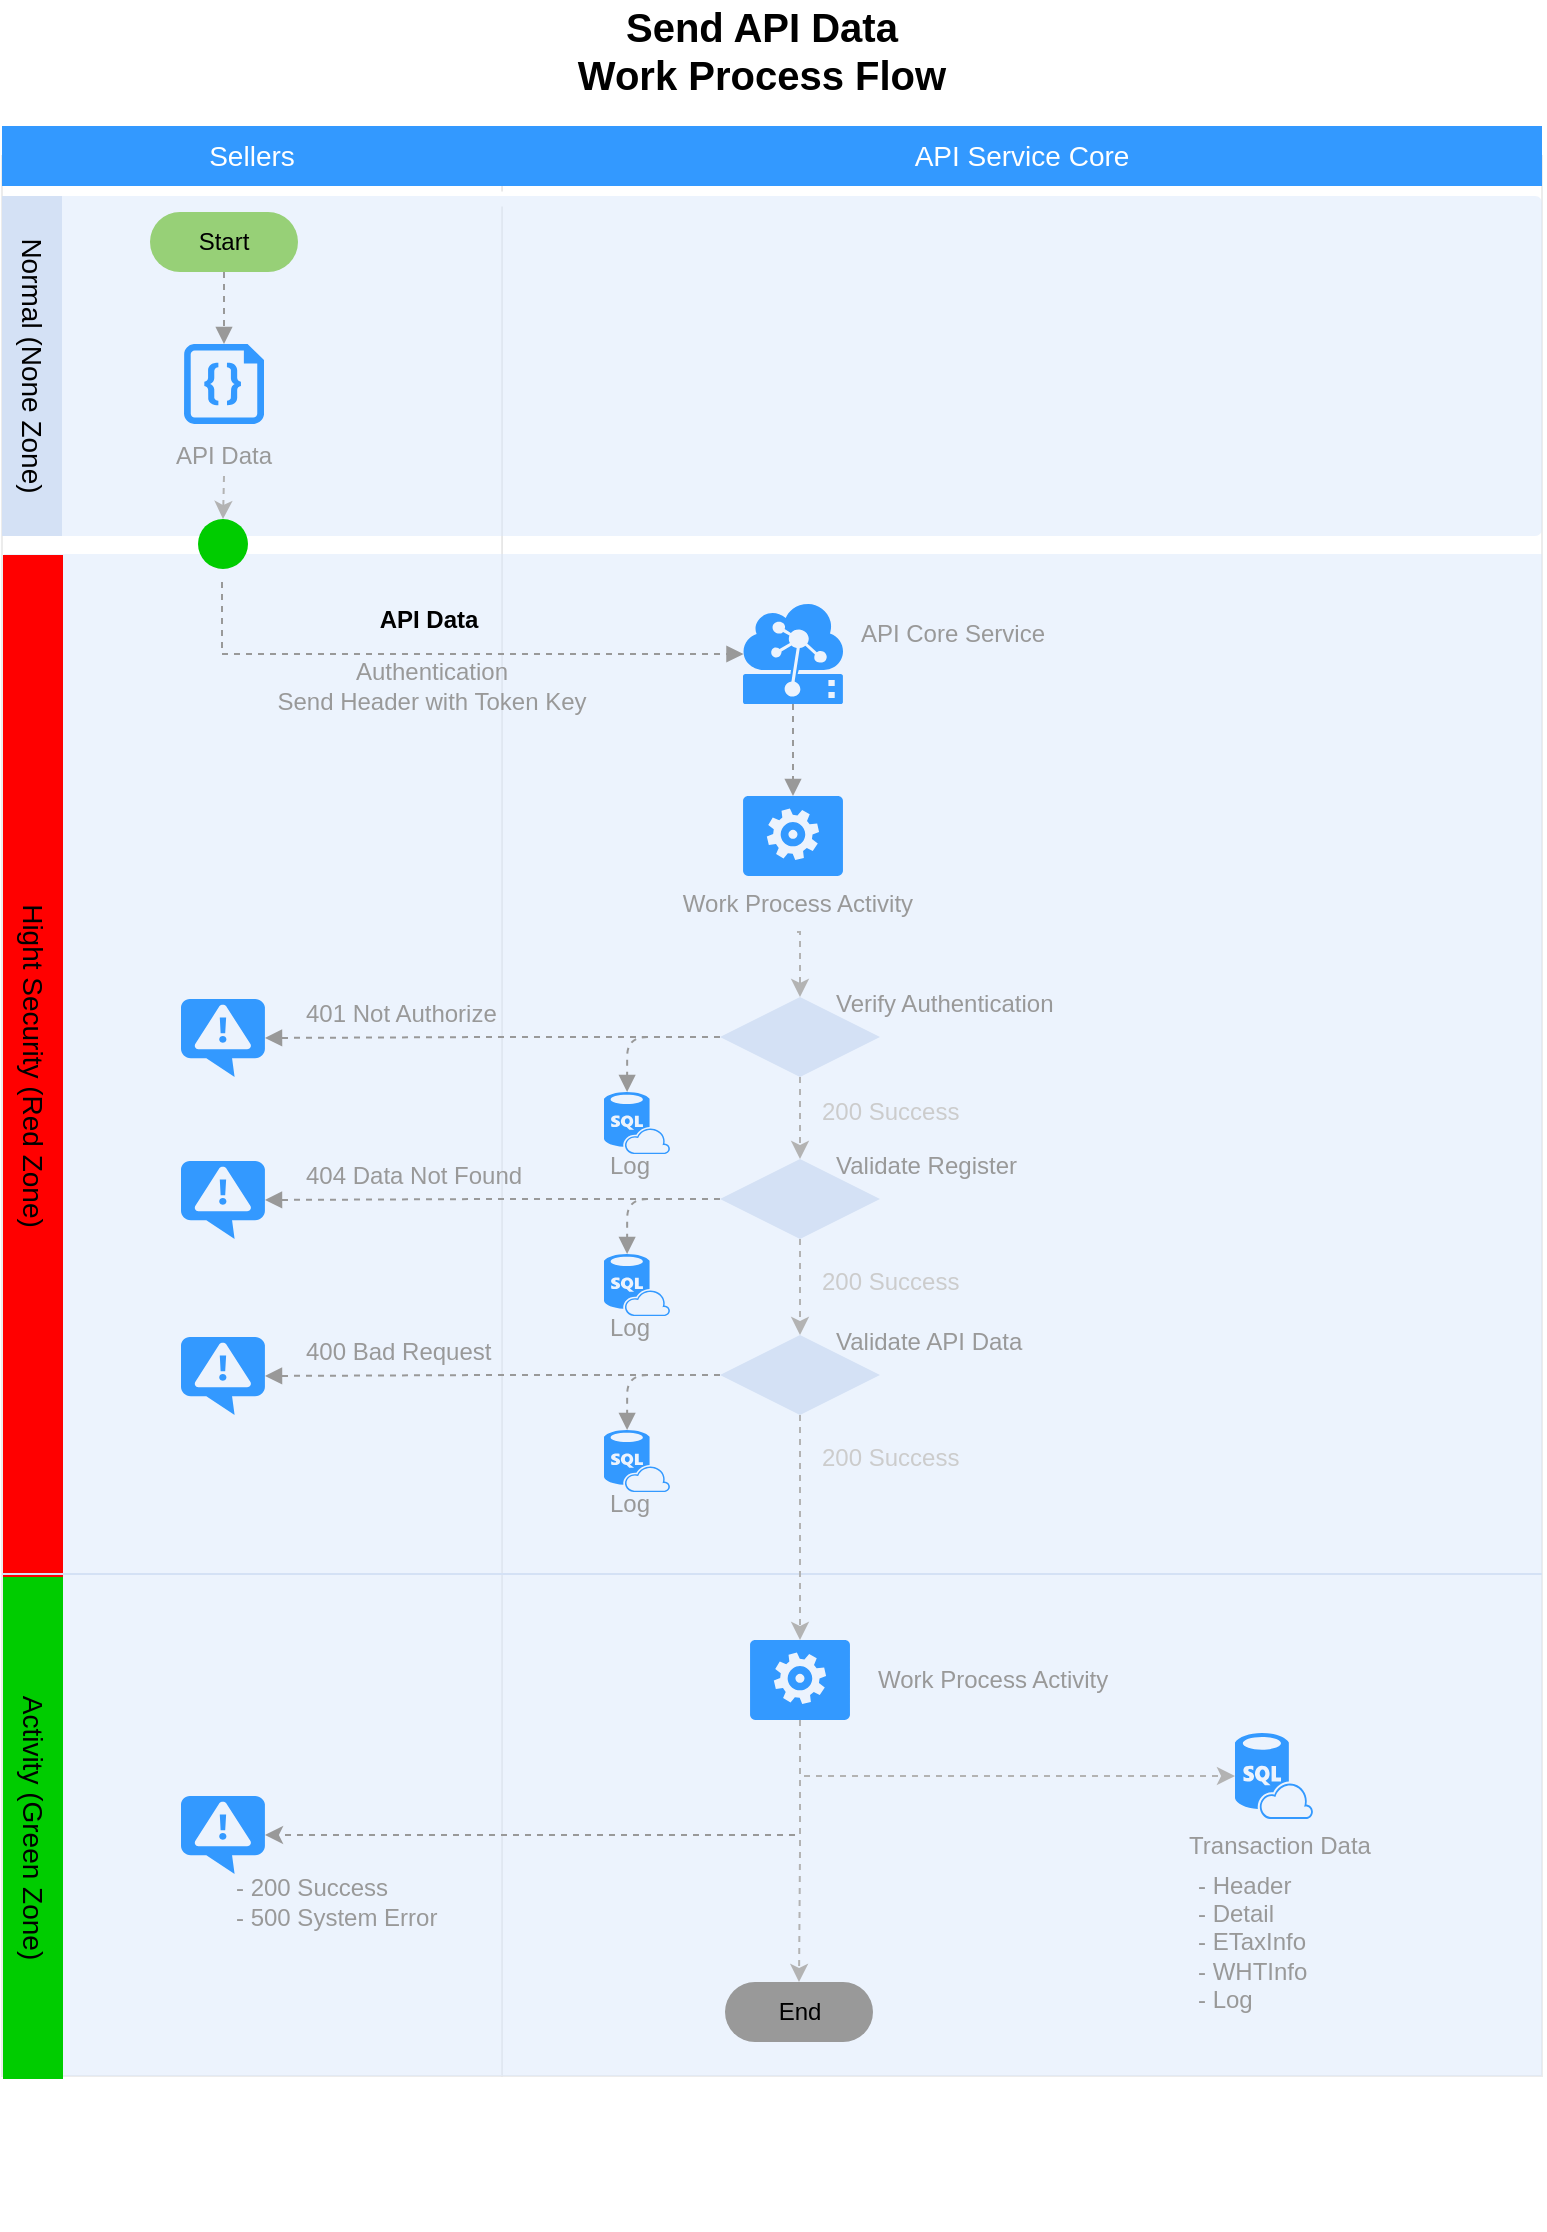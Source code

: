 <mxfile version="10.8.0" type="github"><diagram id="6a731a19-8d31-9384-78a2-239565b7b9f0" name="Page-1"><mxGraphModel dx="585" dy="625" grid="1" gridSize="10" guides="1" tooltips="1" connect="1" arrows="1" fold="1" page="1" pageScale="1" pageWidth="827" pageHeight="1169" background="none" math="0" shadow="0"><root><mxCell id="0"/><mxCell id="1" parent="0"/><mxCell id="mB4sy3g2SSNMeMLBoOsv-2041" value="" style="rounded=1;whiteSpace=wrap;html=1;strokeColor=#E6E6E6;strokeWidth=1;fillColor=#FFFFFF;fontFamily=Helvetica;fontSize=14;fontColor=#FFB366;opacity=75;verticalAlign=top;fontStyle=1;arcSize=0;" parent="1" vertex="1"><mxGeometry x="300" y="90" width="520" height="960" as="geometry"/></mxCell><mxCell id="mB4sy3g2SSNMeMLBoOsv-2042" value="" style="rounded=1;whiteSpace=wrap;html=1;strokeColor=#E6E6E6;strokeWidth=1;fillColor=#FFFFFF;fontFamily=Helvetica;fontSize=14;fontColor=#FFB366;opacity=75;verticalAlign=top;fontStyle=1;arcSize=0;" parent="1" vertex="1"><mxGeometry x="50" y="90" width="250" height="960" as="geometry"/></mxCell><mxCell id="mB4sy3g2SSNMeMLBoOsv-2043" value="" style="shape=mxgraph.arrows.two_way_arrow_horizontal;html=1;verticalLabelPosition=bottom;verticalAlign=top;strokeWidth=2;strokeColor=none;dashed=1;fillColor=#FFFFFF;fontFamily=Verdana;fontSize=12;fontColor=#00BEF2" parent="1" vertex="1"><mxGeometry x="265.5" y="104" width="67" height="15" as="geometry"/></mxCell><mxCell id="mB4sy3g2SSNMeMLBoOsv-2044" value="" style="rounded=1;whiteSpace=wrap;html=1;strokeColor=none;strokeWidth=1;fillColor=#dae8fc;fontSize=12;align=center;arcSize=0;opacity=50;" parent="1" vertex="1"><mxGeometry x="51" y="800" width="769" height="250" as="geometry"/></mxCell><mxCell id="mB4sy3g2SSNMeMLBoOsv-2045" value="" style="rounded=1;whiteSpace=wrap;html=1;strokeColor=none;strokeWidth=1;fillColor=#dae8fc;fontSize=12;align=center;arcSize=0;opacity=50;" parent="1" vertex="1"><mxGeometry x="51" y="289" width="769" height="511" as="geometry"/></mxCell><mxCell id="mB4sy3g2SSNMeMLBoOsv-2046" value="" style="rounded=1;whiteSpace=wrap;html=1;strokeColor=none;strokeWidth=1;fillColor=#dae8fc;fontSize=12;align=center;arcSize=2;opacity=50;" parent="1" vertex="1"><mxGeometry x="50" y="110" width="770" height="170" as="geometry"/></mxCell><mxCell id="mB4sy3g2SSNMeMLBoOsv-2047" value="Send API Data&lt;br&gt;Work Process Flow" style="text;html=1;strokeColor=none;fillColor=none;align=center;verticalAlign=middle;whiteSpace=wrap;rounded=0;fontStyle=1;fontSize=20;" parent="1" vertex="1"><mxGeometry x="275" y="12" width="310" height="50" as="geometry"/></mxCell><mxCell id="mB4sy3g2SSNMeMLBoOsv-2048" style="edgeStyle=orthogonalEdgeStyle;rounded=0;orthogonalLoop=1;jettySize=auto;html=1;exitX=0.5;exitY=1;exitDx=0;exitDy=0;exitPerimeter=0;entryX=0.5;entryY=0;entryDx=0;entryDy=0;dashed=1;startArrow=none;startFill=0;endArrow=block;endFill=1;strokeColor=#999999;entryPerimeter=0;" parent="1" source="mB4sy3g2SSNMeMLBoOsv-2049" target="mB4sy3g2SSNMeMLBoOsv-2091" edge="1"><mxGeometry relative="1" as="geometry"><mxPoint x="446" y="395" as="targetPoint"/></mxGeometry></mxCell><mxCell id="mB4sy3g2SSNMeMLBoOsv-2049" value="" style="shadow=0;dashed=0;html=1;strokeColor=none;labelPosition=center;verticalLabelPosition=bottom;verticalAlign=top;align=center;shape=mxgraph.mscae.cloud.iot_edge;fillColor=#3399FF;pointerEvents=1;fontSize=12;fontColor=#999999;" parent="1" vertex="1"><mxGeometry x="420.5" y="314" width="50" height="50" as="geometry"/></mxCell><mxCell id="mB4sy3g2SSNMeMLBoOsv-2080" style="edgeStyle=orthogonalEdgeStyle;rounded=0;orthogonalLoop=1;jettySize=auto;html=1;exitX=0.5;exitY=1;exitDx=0;exitDy=0;entryX=0.005;entryY=0.5;entryDx=0;entryDy=0;dashed=1;startArrow=none;startFill=0;endArrow=block;endFill=1;strokeColor=#999999;entryPerimeter=0;" parent="1" target="mB4sy3g2SSNMeMLBoOsv-2049" edge="1"><mxGeometry relative="1" as="geometry"><mxPoint x="378" y="341" as="targetPoint"/><mxPoint x="160" y="303" as="sourcePoint"/><Array as="points"><mxPoint x="160" y="339"/></Array></mxGeometry></mxCell><mxCell id="mB4sy3g2SSNMeMLBoOsv-2085" value="API Data&lt;br&gt;" style="text;html=1;strokeColor=none;fillColor=none;align=center;verticalAlign=middle;whiteSpace=wrap;rounded=0;fontSize=12;fontColor=#000000;fontStyle=1" parent="1" vertex="1"><mxGeometry x="167" y="305" width="193" height="34" as="geometry"/></mxCell><mxCell id="mB4sy3g2SSNMeMLBoOsv-2086" value="API Core Service" style="text;html=1;strokeColor=none;fillColor=none;align=center;verticalAlign=middle;whiteSpace=wrap;rounded=0;fontSize=12;fontColor=#999999;" parent="1" vertex="1"><mxGeometry x="475" y="314.5" width="101" height="29" as="geometry"/></mxCell><mxCell id="mB4sy3g2SSNMeMLBoOsv-2090" value="" style="group" parent="1" vertex="1" connectable="0"><mxGeometry x="367.5" y="442" width="160" height="72" as="geometry"/></mxCell><mxCell id="mB4sy3g2SSNMeMLBoOsv-2091" value="" style="verticalLabelPosition=bottom;html=1;verticalAlign=top;align=center;strokeColor=none;fillColor=#3399FF;shape=mxgraph.azure.worker_role;fontSize=12;fontColor=#999999;" parent="mB4sy3g2SSNMeMLBoOsv-2090" vertex="1"><mxGeometry x="53" y="-32" width="50" height="40" as="geometry"/></mxCell><mxCell id="mB4sy3g2SSNMeMLBoOsv-2092" value="Work Process Activity&lt;br&gt;" style="text;html=1;strokeColor=none;fillColor=none;align=center;verticalAlign=middle;whiteSpace=wrap;rounded=0;fontSize=12;fontColor=#999999;" parent="mB4sy3g2SSNMeMLBoOsv-2090" vertex="1"><mxGeometry y="7" width="160" height="29" as="geometry"/></mxCell><mxCell id="mB4sy3g2SSNMeMLBoOsv-2095" style="edgeStyle=orthogonalEdgeStyle;rounded=0;orthogonalLoop=1;jettySize=auto;html=1;exitX=0.5;exitY=1;exitDx=0;exitDy=0;entryX=0.5;entryY=0;entryDx=0;entryDy=0;entryPerimeter=0;dashed=1;startArrow=none;startFill=0;endArrow=block;endFill=1;strokeColor=#999999;fontColor=#000000;" parent="1" source="mB4sy3g2SSNMeMLBoOsv-2096" target="mB4sy3g2SSNMeMLBoOsv-2145" edge="1"><mxGeometry relative="1" as="geometry"><mxPoint x="161" y="181" as="targetPoint"/></mxGeometry></mxCell><mxCell id="mB4sy3g2SSNMeMLBoOsv-2096" value="Start" style="rounded=1;whiteSpace=wrap;html=1;fontColor=#000000;align=center;arcSize=50;labelBackgroundColor=none;fillColor=#97D077;strokeColor=none;" parent="1" vertex="1"><mxGeometry x="124" y="118" width="74" height="30" as="geometry"/></mxCell><mxCell id="mB4sy3g2SSNMeMLBoOsv-2098" value="Hight Security (Red Zone)" style="whiteSpace=wrap;html=1;dashed=1;strokeColor=none;strokeWidth=2;fillColor=#FF0000;fontFamily=Helvetica;fontSize=14;fontColor=#000000;fontStyle=0;rotation=90;" parent="1" vertex="1"><mxGeometry x="-190" y="530" width="511" height="30" as="geometry"/></mxCell><mxCell id="mB4sy3g2SSNMeMLBoOsv-2108" value="" style="ellipse;whiteSpace=wrap;html=1;aspect=fixed;fillColor=#00CC00;fontColor=#000000;align=center;strokeColor=none;" parent="1" vertex="1"><mxGeometry x="148" y="271.5" width="25" height="25" as="geometry"/></mxCell><mxCell id="mB4sy3g2SSNMeMLBoOsv-2110" value="Activity (Green Zone)" style="whiteSpace=wrap;html=1;dashed=1;strokeColor=none;strokeWidth=2;fillColor=#00CC00;fontFamily=Helvetica;fontSize=14;fontColor=#000000;fontStyle=0;rotation=90;" parent="1" vertex="1"><mxGeometry x="-60" y="911" width="251" height="30" as="geometry"/></mxCell><mxCell id="mB4sy3g2SSNMeMLBoOsv-2111" value="Sellers" style="whiteSpace=wrap;html=1;dashed=1;strokeColor=none;strokeWidth=2;fillColor=#3399FF;fontFamily=Helvetica;fontSize=14;fontColor=#FFFFFF;fontStyle=0" parent="1" vertex="1"><mxGeometry x="50" y="75" width="250" height="30" as="geometry"/></mxCell><mxCell id="mB4sy3g2SSNMeMLBoOsv-2112" value="API Service Core" style="whiteSpace=wrap;html=1;dashed=1;strokeColor=none;strokeWidth=2;fillColor=#3399FF;fontFamily=Helvetica;fontSize=14;fontColor=#FFFFFF;fontStyle=0" parent="1" vertex="1"><mxGeometry x="300" y="75" width="520" height="30" as="geometry"/></mxCell><mxCell id="mB4sy3g2SSNMeMLBoOsv-2113" value="Normal (None Zone)" style="whiteSpace=wrap;html=1;dashed=1;strokeColor=none;strokeWidth=2;fillColor=#D4E1F5;fontFamily=Helvetica;fontSize=14;fontColor=#000000;fontStyle=0;rotation=90;" parent="1" vertex="1"><mxGeometry x="-20" y="180" width="170" height="30" as="geometry"/></mxCell><mxCell id="mB4sy3g2SSNMeMLBoOsv-2116" value="" style="group" parent="1" vertex="1" connectable="0"><mxGeometry x="333" y="898.5" width="160" height="72" as="geometry"/></mxCell><mxCell id="mB4sy3g2SSNMeMLBoOsv-2118" value="" style="group" parent="1" vertex="1" connectable="0"><mxGeometry x="551.5" y="1048" width="108" height="79" as="geometry"/></mxCell><mxCell id="mB4sy3g2SSNMeMLBoOsv-2120" style="edgeStyle=orthogonalEdgeStyle;rounded=0;orthogonalLoop=1;jettySize=auto;html=1;exitX=0.5;exitY=1;exitDx=0;exitDy=0;entryX=1;entryY=0.5;entryDx=0;entryDy=0;entryPerimeter=0;dashed=1;strokeColor=#999999;fontColor=#00CC00;exitPerimeter=0;" parent="1" source="mB4sy3g2SSNMeMLBoOsv-2117" target="mB4sy3g2SSNMeMLBoOsv-2131" edge="1"><mxGeometry relative="1" as="geometry"/></mxCell><mxCell id="mB4sy3g2SSNMeMLBoOsv-2122" value="Work Process Activity&lt;br&gt;" style="text;html=1;strokeColor=none;fillColor=none;align=left;verticalAlign=middle;whiteSpace=wrap;rounded=0;fontSize=12;fontColor=#999999;" parent="1" vertex="1"><mxGeometry x="485.5" y="837.5" width="160" height="29" as="geometry"/></mxCell><mxCell id="mB4sy3g2SSNMeMLBoOsv-2123" value="Transaction Data" style="text;html=1;strokeColor=none;fillColor=none;align=center;verticalAlign=middle;whiteSpace=wrap;rounded=0;fontSize=12;fontColor=#999999;" parent="1" vertex="1"><mxGeometry x="634.5" y="920.5" width="108" height="29" as="geometry"/></mxCell><mxCell id="mB4sy3g2SSNMeMLBoOsv-2124" value="" style="verticalLabelPosition=bottom;html=1;verticalAlign=top;align=center;strokeColor=none;fillColor=#3399FF;shape=mxgraph.azure.sql_database_sql_azure;fontSize=12;fontColor=#999999;" parent="1" vertex="1"><mxGeometry x="666.5" y="878.5" width="39" height="43" as="geometry"/></mxCell><mxCell id="mB4sy3g2SSNMeMLBoOsv-2131" value="" style="verticalLabelPosition=bottom;html=1;verticalAlign=top;align=center;strokeColor=none;fillColor=#3399FF;shape=mxgraph.azure.notification_topic;fontSize=12;fontColor=#999999;" parent="1" vertex="1"><mxGeometry x="139.5" y="910" width="42" height="39" as="geometry"/></mxCell><mxCell id="mB4sy3g2SSNMeMLBoOsv-2132" value="- 200 Success&lt;br&gt;- 500 System Error&lt;br&gt;" style="text;html=1;strokeColor=none;fillColor=none;align=left;verticalAlign=middle;whiteSpace=wrap;rounded=0;fontSize=12;fontColor=#999999;" parent="1" vertex="1"><mxGeometry x="165" y="945" width="143" height="35" as="geometry"/></mxCell><mxCell id="mB4sy3g2SSNMeMLBoOsv-2140" value="Authentication&lt;br&gt;Send Header with Token Key" style="text;html=1;strokeColor=none;fillColor=none;align=center;verticalAlign=middle;whiteSpace=wrap;rounded=0;fontSize=12;fontColor=#999999;" parent="1" vertex="1"><mxGeometry x="180" y="339" width="170" height="31" as="geometry"/></mxCell><mxCell id="mB4sy3g2SSNMeMLBoOsv-2142" value="" style="endArrow=none;html=1;strokeColor=#D4E1F5;fontColor=#000000;" parent="1" edge="1"><mxGeometry width="50" height="50" relative="1" as="geometry"><mxPoint x="50" y="799" as="sourcePoint"/><mxPoint x="820" y="799" as="targetPoint"/></mxGeometry></mxCell><mxCell id="mB4sy3g2SSNMeMLBoOsv-2143" value="" style="group" parent="1" vertex="1" connectable="0"><mxGeometry x="126" y="164" width="70" height="86" as="geometry"/></mxCell><mxCell id="mB4sy3g2SSNMeMLBoOsv-2144" value="API Data" style="text;html=1;strokeColor=none;fillColor=none;align=center;verticalAlign=middle;whiteSpace=wrap;rounded=0;fontSize=12;fontColor=#999999;rotation=0;" parent="mB4sy3g2SSNMeMLBoOsv-2143" vertex="1"><mxGeometry y="66" width="70" height="20" as="geometry"/></mxCell><mxCell id="mB4sy3g2SSNMeMLBoOsv-2145" value="" style="verticalLabelPosition=bottom;html=1;verticalAlign=top;align=center;strokeColor=none;fillColor=#3399FF;shape=mxgraph.azure.code_file;pointerEvents=1;fontSize=12;fontColor=#999999;" parent="mB4sy3g2SSNMeMLBoOsv-2143" vertex="1"><mxGeometry x="15" y="20" width="40" height="40" as="geometry"/></mxCell><mxCell id="mB4sy3g2SSNMeMLBoOsv-2148" style="edgeStyle=orthogonalEdgeStyle;rounded=0;orthogonalLoop=1;jettySize=auto;html=1;exitX=0.5;exitY=1;exitDx=0;exitDy=0;entryX=0.5;entryY=0;entryDx=0;entryDy=0;dashed=1;strokeColor=#B3B3B3;" parent="1" source="mB4sy3g2SSNMeMLBoOsv-2144" target="mB4sy3g2SSNMeMLBoOsv-2108" edge="1"><mxGeometry relative="1" as="geometry"/></mxCell><mxCell id="mB4sy3g2SSNMeMLBoOsv-2149" style="edgeStyle=orthogonalEdgeStyle;rounded=1;orthogonalLoop=1;jettySize=auto;html=1;exitX=0;exitY=0.5;exitDx=0;exitDy=0;dashed=1;startArrow=none;startFill=0;endArrow=block;endFill=1;strokeColor=#999999;fontSize=12;fontColor=#999999;" parent="1" source="mB4sy3g2SSNMeMLBoOsv-2151" target="mB4sy3g2SSNMeMLBoOsv-2154" edge="1"><mxGeometry relative="1" as="geometry"/></mxCell><mxCell id="mB4sy3g2SSNMeMLBoOsv-2150" style="edgeStyle=orthogonalEdgeStyle;rounded=1;orthogonalLoop=1;jettySize=auto;html=1;exitX=0;exitY=0.5;exitDx=0;exitDy=0;entryX=0.35;entryY=0;entryDx=0;entryDy=0;entryPerimeter=0;dashed=1;startArrow=none;startFill=0;endArrow=block;endFill=1;strokeColor=#999999;fontSize=12;fontColor=#999999;" parent="1" source="mB4sy3g2SSNMeMLBoOsv-2151" target="mB4sy3g2SSNMeMLBoOsv-2158" edge="1"><mxGeometry relative="1" as="geometry"/></mxCell><mxCell id="mB4sy3g2SSNMeMLBoOsv-2173" style="edgeStyle=orthogonalEdgeStyle;rounded=0;orthogonalLoop=1;jettySize=auto;html=1;exitX=0.5;exitY=1;exitDx=0;exitDy=0;entryX=0.5;entryY=0;entryDx=0;entryDy=0;dashed=1;strokeColor=#B3B3B3;" parent="1" source="mB4sy3g2SSNMeMLBoOsv-2151" target="mB4sy3g2SSNMeMLBoOsv-2164" edge="1"><mxGeometry relative="1" as="geometry"/></mxCell><mxCell id="mB4sy3g2SSNMeMLBoOsv-2151" value="" style="rhombus;whiteSpace=wrap;html=1;strokeColor=none;strokeWidth=1;fillColor=#D4E1F5;fontSize=12;fontColor=#999999;align=left;" parent="1" vertex="1"><mxGeometry x="409" y="510.5" width="80" height="40" as="geometry"/></mxCell><mxCell id="mB4sy3g2SSNMeMLBoOsv-2152" value="200 Success" style="text;html=1;strokeColor=none;fillColor=none;align=left;verticalAlign=middle;whiteSpace=wrap;rounded=0;fontSize=12;fontColor=#CCCCCC;" parent="1" vertex="1"><mxGeometry x="457.5" y="557.5" width="89" height="20" as="geometry"/></mxCell><mxCell id="mB4sy3g2SSNMeMLBoOsv-2153" value="&lt;span&gt;Verify Authentication&lt;/span&gt;" style="text;html=1;strokeColor=none;fillColor=none;align=left;verticalAlign=middle;whiteSpace=wrap;rounded=0;fontSize=12;fontColor=#999999;" parent="1" vertex="1"><mxGeometry x="465" y="503.5" width="132" height="20" as="geometry"/></mxCell><mxCell id="mB4sy3g2SSNMeMLBoOsv-2154" value="" style="verticalLabelPosition=bottom;html=1;verticalAlign=top;align=center;strokeColor=none;fillColor=#3399FF;shape=mxgraph.azure.notification_topic;fontSize=12;fontColor=#999999;" parent="1" vertex="1"><mxGeometry x="139.5" y="511.5" width="42" height="39" as="geometry"/></mxCell><mxCell id="mB4sy3g2SSNMeMLBoOsv-2155" value="401 Not Authorize" style="text;html=1;strokeColor=none;fillColor=none;align=left;verticalAlign=middle;whiteSpace=wrap;rounded=0;fontSize=12;fontColor=#999999;" parent="1" vertex="1"><mxGeometry x="200" y="509" width="116" height="20" as="geometry"/></mxCell><mxCell id="mB4sy3g2SSNMeMLBoOsv-2159" style="edgeStyle=orthogonalEdgeStyle;rounded=0;orthogonalLoop=1;jettySize=auto;html=1;exitX=0.5;exitY=1;exitDx=0;exitDy=0;entryX=0.5;entryY=0;entryDx=0;entryDy=0;dashed=1;strokeColor=#B3B3B3;" parent="1" source="mB4sy3g2SSNMeMLBoOsv-2092" target="mB4sy3g2SSNMeMLBoOsv-2151" edge="1"><mxGeometry relative="1" as="geometry"/></mxCell><mxCell id="mB4sy3g2SSNMeMLBoOsv-2160" value="" style="group" parent="1" vertex="1" connectable="0"><mxGeometry x="342.5" y="531" width="40" height="53.5" as="geometry"/></mxCell><mxCell id="mB4sy3g2SSNMeMLBoOsv-2156" value="" style="group" parent="mB4sy3g2SSNMeMLBoOsv-2160" vertex="1" connectable="0"><mxGeometry width="40" height="53.5" as="geometry"/></mxCell><mxCell id="mB4sy3g2SSNMeMLBoOsv-2157" value="Log" style="text;html=1;strokeColor=none;fillColor=none;align=center;verticalAlign=middle;whiteSpace=wrap;rounded=0;fontSize=12;fontColor=#999999;" parent="mB4sy3g2SSNMeMLBoOsv-2156" vertex="1"><mxGeometry x="1.5" y="49.5" width="40" height="29" as="geometry"/></mxCell><mxCell id="mB4sy3g2SSNMeMLBoOsv-2158" value="" style="verticalLabelPosition=bottom;html=1;verticalAlign=top;align=center;strokeColor=none;fillColor=#3399FF;shape=mxgraph.azure.sql_database_sql_azure;fontSize=12;fontColor=#999999;" parent="mB4sy3g2SSNMeMLBoOsv-2156" vertex="1"><mxGeometry x="8.5" y="27" width="33" height="31" as="geometry"/></mxCell><mxCell id="mB4sy3g2SSNMeMLBoOsv-2162" style="edgeStyle=orthogonalEdgeStyle;rounded=1;orthogonalLoop=1;jettySize=auto;html=1;exitX=0;exitY=0.5;exitDx=0;exitDy=0;dashed=1;startArrow=none;startFill=0;endArrow=block;endFill=1;strokeColor=#999999;fontSize=12;fontColor=#999999;" parent="1" source="mB4sy3g2SSNMeMLBoOsv-2164" target="mB4sy3g2SSNMeMLBoOsv-2167" edge="1"><mxGeometry relative="1" as="geometry"/></mxCell><mxCell id="mB4sy3g2SSNMeMLBoOsv-2163" style="edgeStyle=orthogonalEdgeStyle;rounded=1;orthogonalLoop=1;jettySize=auto;html=1;exitX=0;exitY=0.5;exitDx=0;exitDy=0;entryX=0.35;entryY=0;entryDx=0;entryDy=0;entryPerimeter=0;dashed=1;startArrow=none;startFill=0;endArrow=block;endFill=1;strokeColor=#999999;fontSize=12;fontColor=#999999;" parent="1" source="mB4sy3g2SSNMeMLBoOsv-2164" target="mB4sy3g2SSNMeMLBoOsv-2172" edge="1"><mxGeometry relative="1" as="geometry"/></mxCell><mxCell id="mB4sy3g2SSNMeMLBoOsv-2186" style="edgeStyle=orthogonalEdgeStyle;rounded=0;orthogonalLoop=1;jettySize=auto;html=1;exitX=0.5;exitY=1;exitDx=0;exitDy=0;dashed=1;strokeColor=#B3B3B3;fontColor=#CCCCCC;" parent="1" source="mB4sy3g2SSNMeMLBoOsv-2164" target="mB4sy3g2SSNMeMLBoOsv-2177" edge="1"><mxGeometry relative="1" as="geometry"/></mxCell><mxCell id="mB4sy3g2SSNMeMLBoOsv-2164" value="" style="rhombus;whiteSpace=wrap;html=1;strokeColor=none;strokeWidth=1;fillColor=#D4E1F5;fontSize=12;fontColor=#999999;align=left;" parent="1" vertex="1"><mxGeometry x="409" y="591.5" width="80" height="40" as="geometry"/></mxCell><mxCell id="mB4sy3g2SSNMeMLBoOsv-2165" value="200 Success" style="text;html=1;strokeColor=none;fillColor=none;align=left;verticalAlign=middle;whiteSpace=wrap;rounded=0;fontSize=12;fontColor=#CCCCCC;" parent="1" vertex="1"><mxGeometry x="457.5" y="642.5" width="89" height="20" as="geometry"/></mxCell><mxCell id="mB4sy3g2SSNMeMLBoOsv-2166" value="Validate Register" style="text;html=1;strokeColor=none;fillColor=none;align=left;verticalAlign=middle;whiteSpace=wrap;rounded=0;fontSize=12;fontColor=#999999;" parent="1" vertex="1"><mxGeometry x="465" y="585" width="115" height="20" as="geometry"/></mxCell><mxCell id="mB4sy3g2SSNMeMLBoOsv-2167" value="" style="verticalLabelPosition=bottom;html=1;verticalAlign=top;align=center;strokeColor=none;fillColor=#3399FF;shape=mxgraph.azure.notification_topic;fontSize=12;fontColor=#999999;" parent="1" vertex="1"><mxGeometry x="139.5" y="592.5" width="42" height="39" as="geometry"/></mxCell><mxCell id="mB4sy3g2SSNMeMLBoOsv-2168" value="404 Data Not Found" style="text;html=1;strokeColor=none;fillColor=none;align=left;verticalAlign=middle;whiteSpace=wrap;rounded=0;fontSize=12;fontColor=#999999;" parent="1" vertex="1"><mxGeometry x="200" y="590" width="122" height="20" as="geometry"/></mxCell><mxCell id="mB4sy3g2SSNMeMLBoOsv-2169" value="" style="group" parent="1" vertex="1" connectable="0"><mxGeometry x="342.5" y="612" width="40" height="53.5" as="geometry"/></mxCell><mxCell id="mB4sy3g2SSNMeMLBoOsv-2170" value="" style="group" parent="mB4sy3g2SSNMeMLBoOsv-2169" vertex="1" connectable="0"><mxGeometry width="40" height="53.5" as="geometry"/></mxCell><mxCell id="mB4sy3g2SSNMeMLBoOsv-2171" value="Log" style="text;html=1;strokeColor=none;fillColor=none;align=center;verticalAlign=middle;whiteSpace=wrap;rounded=0;fontSize=12;fontColor=#999999;" parent="mB4sy3g2SSNMeMLBoOsv-2170" vertex="1"><mxGeometry x="1.5" y="49.5" width="40" height="29" as="geometry"/></mxCell><mxCell id="mB4sy3g2SSNMeMLBoOsv-2172" value="" style="verticalLabelPosition=bottom;html=1;verticalAlign=top;align=center;strokeColor=none;fillColor=#3399FF;shape=mxgraph.azure.sql_database_sql_azure;fontSize=12;fontColor=#999999;" parent="mB4sy3g2SSNMeMLBoOsv-2170" vertex="1"><mxGeometry x="8.5" y="27" width="33" height="31" as="geometry"/></mxCell><mxCell id="mB4sy3g2SSNMeMLBoOsv-2175" style="edgeStyle=orthogonalEdgeStyle;rounded=1;orthogonalLoop=1;jettySize=auto;html=1;exitX=0;exitY=0.5;exitDx=0;exitDy=0;dashed=1;startArrow=none;startFill=0;endArrow=block;endFill=1;strokeColor=#999999;fontSize=12;fontColor=#999999;" parent="1" source="mB4sy3g2SSNMeMLBoOsv-2177" target="mB4sy3g2SSNMeMLBoOsv-2180" edge="1"><mxGeometry relative="1" as="geometry"/></mxCell><mxCell id="mB4sy3g2SSNMeMLBoOsv-2176" style="edgeStyle=orthogonalEdgeStyle;rounded=1;orthogonalLoop=1;jettySize=auto;html=1;exitX=0;exitY=0.5;exitDx=0;exitDy=0;entryX=0.35;entryY=0;entryDx=0;entryDy=0;entryPerimeter=0;dashed=1;startArrow=none;startFill=0;endArrow=block;endFill=1;strokeColor=#999999;fontSize=12;fontColor=#999999;" parent="1" source="mB4sy3g2SSNMeMLBoOsv-2177" target="mB4sy3g2SSNMeMLBoOsv-2185" edge="1"><mxGeometry relative="1" as="geometry"/></mxCell><mxCell id="mB4sy3g2SSNMeMLBoOsv-2188" style="edgeStyle=orthogonalEdgeStyle;rounded=0;orthogonalLoop=1;jettySize=auto;html=1;exitX=0.5;exitY=1;exitDx=0;exitDy=0;entryX=0.5;entryY=0;entryDx=0;entryDy=0;entryPerimeter=0;dashed=1;strokeColor=#B3B3B3;fontColor=#CCCCCC;" parent="1" source="mB4sy3g2SSNMeMLBoOsv-2177" target="mB4sy3g2SSNMeMLBoOsv-2117" edge="1"><mxGeometry relative="1" as="geometry"/></mxCell><mxCell id="mB4sy3g2SSNMeMLBoOsv-2177" value="" style="rhombus;whiteSpace=wrap;html=1;strokeColor=none;strokeWidth=1;fillColor=#D4E1F5;fontSize=12;fontColor=#999999;align=left;" parent="1" vertex="1"><mxGeometry x="409" y="679.5" width="80" height="40" as="geometry"/></mxCell><mxCell id="mB4sy3g2SSNMeMLBoOsv-2178" value="200 Success" style="text;html=1;strokeColor=none;fillColor=none;align=left;verticalAlign=middle;whiteSpace=wrap;rounded=0;fontSize=12;fontColor=#CCCCCC;" parent="1" vertex="1"><mxGeometry x="457.5" y="730.5" width="89" height="20" as="geometry"/></mxCell><mxCell id="mB4sy3g2SSNMeMLBoOsv-2179" value="Validate API Data" style="text;html=1;strokeColor=none;fillColor=none;align=left;verticalAlign=middle;whiteSpace=wrap;rounded=0;fontSize=12;fontColor=#999999;" parent="1" vertex="1"><mxGeometry x="465" y="672.5" width="132" height="20" as="geometry"/></mxCell><mxCell id="mB4sy3g2SSNMeMLBoOsv-2180" value="" style="verticalLabelPosition=bottom;html=1;verticalAlign=top;align=center;strokeColor=none;fillColor=#3399FF;shape=mxgraph.azure.notification_topic;fontSize=12;fontColor=#999999;" parent="1" vertex="1"><mxGeometry x="139.5" y="680.5" width="42" height="39" as="geometry"/></mxCell><mxCell id="mB4sy3g2SSNMeMLBoOsv-2181" value="400 Bad Request" style="text;html=1;strokeColor=none;fillColor=none;align=left;verticalAlign=middle;whiteSpace=wrap;rounded=0;fontSize=12;fontColor=#999999;" parent="1" vertex="1"><mxGeometry x="200" y="678" width="122" height="20" as="geometry"/></mxCell><mxCell id="mB4sy3g2SSNMeMLBoOsv-2182" value="" style="group" parent="1" vertex="1" connectable="0"><mxGeometry x="342.5" y="700" width="40" height="53.5" as="geometry"/></mxCell><mxCell id="mB4sy3g2SSNMeMLBoOsv-2183" value="" style="group" parent="mB4sy3g2SSNMeMLBoOsv-2182" vertex="1" connectable="0"><mxGeometry width="40" height="53.5" as="geometry"/></mxCell><mxCell id="mB4sy3g2SSNMeMLBoOsv-2184" value="Log" style="text;html=1;strokeColor=none;fillColor=none;align=center;verticalAlign=middle;whiteSpace=wrap;rounded=0;fontSize=12;fontColor=#999999;" parent="mB4sy3g2SSNMeMLBoOsv-2183" vertex="1"><mxGeometry x="1.5" y="49.5" width="40" height="29" as="geometry"/></mxCell><mxCell id="mB4sy3g2SSNMeMLBoOsv-2185" value="" style="verticalLabelPosition=bottom;html=1;verticalAlign=top;align=center;strokeColor=none;fillColor=#3399FF;shape=mxgraph.azure.sql_database_sql_azure;fontSize=12;fontColor=#999999;" parent="mB4sy3g2SSNMeMLBoOsv-2183" vertex="1"><mxGeometry x="8.5" y="27" width="33" height="31" as="geometry"/></mxCell><mxCell id="mB4sy3g2SSNMeMLBoOsv-2094" value="End" style="rounded=1;whiteSpace=wrap;html=1;fontColor=#000000;align=center;arcSize=50;labelBackgroundColor=none;fillColor=#999999;strokeColor=none;" parent="1" vertex="1"><mxGeometry x="411.5" y="1003" width="74" height="30" as="geometry"/></mxCell><mxCell id="mB4sy3g2SSNMeMLBoOsv-2189" style="edgeStyle=orthogonalEdgeStyle;rounded=0;orthogonalLoop=1;jettySize=auto;html=1;exitX=0.5;exitY=1;exitDx=0;exitDy=0;exitPerimeter=0;entryX=0;entryY=0.5;entryDx=0;entryDy=0;entryPerimeter=0;dashed=1;startArrow=none;startFill=0;strokeColor=#B3B3B3;fontColor=#CCCCCC;" parent="1" source="mB4sy3g2SSNMeMLBoOsv-2117" target="mB4sy3g2SSNMeMLBoOsv-2124" edge="1"><mxGeometry relative="1" as="geometry"/></mxCell><mxCell id="mB4sy3g2SSNMeMLBoOsv-2190" style="edgeStyle=orthogonalEdgeStyle;rounded=0;orthogonalLoop=1;jettySize=auto;html=1;exitX=0.5;exitY=1;exitDx=0;exitDy=0;exitPerimeter=0;dashed=1;startArrow=none;startFill=0;strokeColor=#B3B3B3;fontColor=#CCCCCC;" parent="1" source="mB4sy3g2SSNMeMLBoOsv-2117" target="mB4sy3g2SSNMeMLBoOsv-2094" edge="1"><mxGeometry relative="1" as="geometry"/></mxCell><mxCell id="mB4sy3g2SSNMeMLBoOsv-2117" value="" style="verticalLabelPosition=bottom;html=1;verticalAlign=top;align=center;strokeColor=none;fillColor=#3399FF;shape=mxgraph.azure.worker_role;fontSize=12;fontColor=#999999;" parent="1" vertex="1"><mxGeometry x="424" y="832" width="50" height="40" as="geometry"/></mxCell><mxCell id="mB4sy3g2SSNMeMLBoOsv-2191" value="- Header&lt;br&gt;- Detail&lt;br&gt;- ETaxInfo&lt;br&gt;- WHTInfo&lt;br&gt;- Log&lt;br&gt;" style="text;html=1;strokeColor=none;fillColor=none;align=left;verticalAlign=middle;whiteSpace=wrap;rounded=0;fontSize=12;fontColor=#999999;" parent="1" vertex="1"><mxGeometry x="646" y="946" width="103" height="74" as="geometry"/></mxCell></root></mxGraphModel></diagram></mxfile>